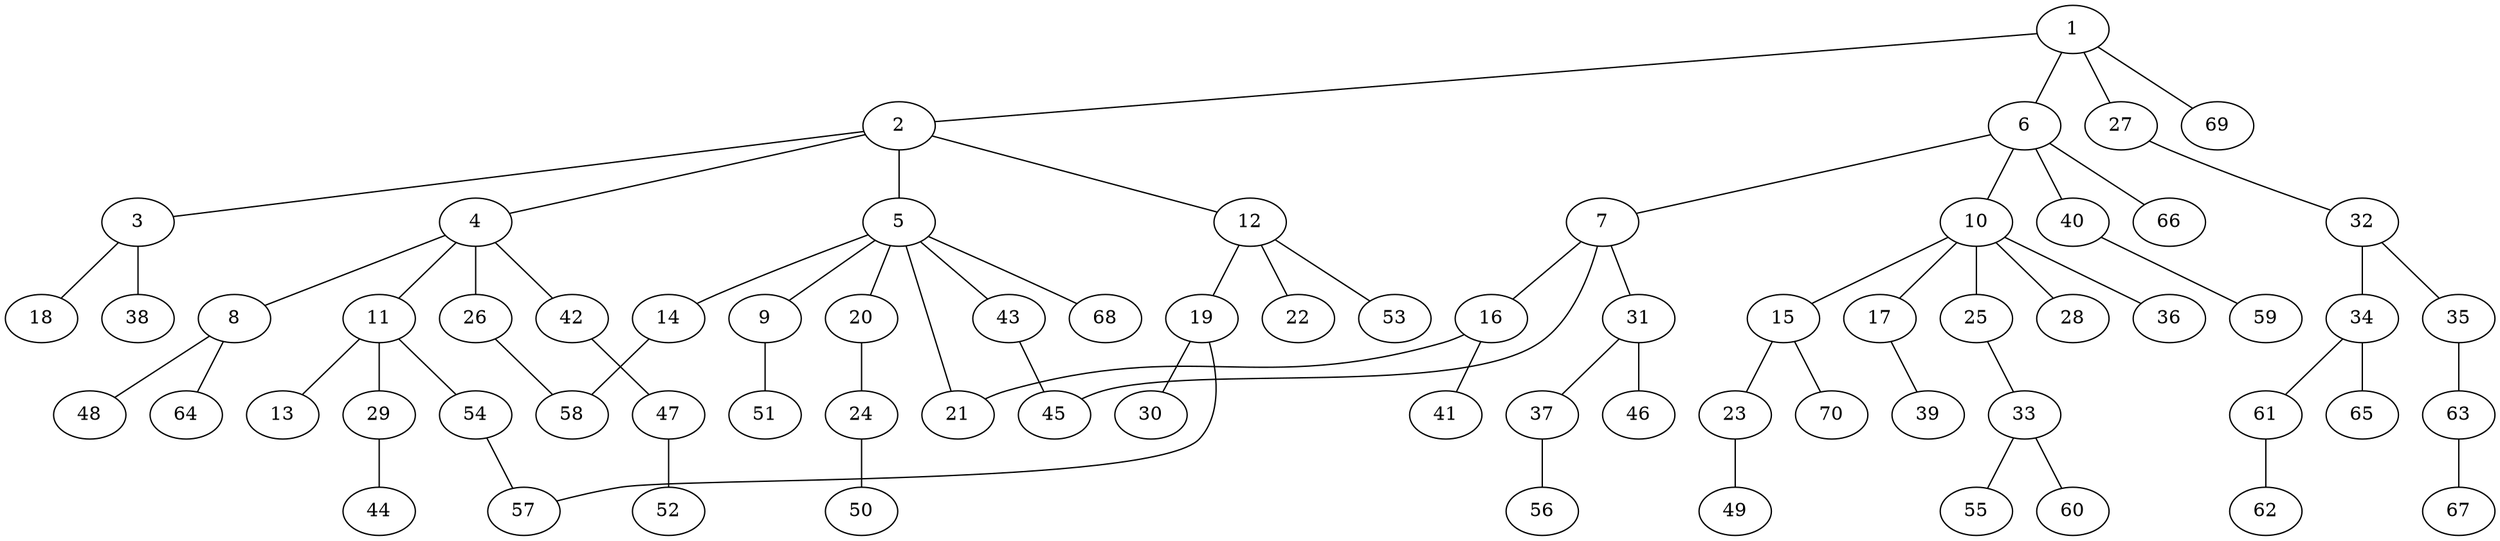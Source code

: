 graph graphname {1--2
1--6
1--27
1--69
2--3
2--4
2--5
2--12
3--18
3--38
4--8
4--11
4--26
4--42
5--9
5--14
5--20
5--21
5--43
5--68
6--7
6--10
6--40
6--66
7--16
7--31
7--45
8--48
8--64
9--51
10--15
10--17
10--25
10--28
10--36
11--13
11--29
11--54
12--19
12--22
12--53
14--58
15--23
15--70
16--21
16--41
17--39
19--30
19--57
20--24
23--49
24--50
25--33
26--58
27--32
29--44
31--37
31--46
32--34
32--35
33--55
33--60
34--61
34--65
35--63
37--56
40--59
42--47
43--45
47--52
54--57
61--62
63--67
}